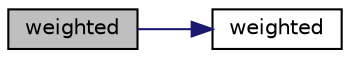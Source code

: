 digraph "weighted"
{
  bgcolor="transparent";
  edge [fontname="Helvetica",fontsize="10",labelfontname="Helvetica",labelfontsize="10"];
  node [fontname="Helvetica",fontsize="10",shape=record];
  rankdir="LR";
  Node1 [label="weighted",height=0.2,width=0.4,color="black", fillcolor="grey75", style="filled", fontcolor="black"];
  Node1 -> Node2 [color="midnightblue",fontsize="10",style="solid",fontname="Helvetica"];
  Node2 [label="weighted",height=0.2,width=0.4,color="black",URL="$a02980.html#aa766f6577ced1335d4b459c31eaa24d0",tooltip="Construct from weights. "];
}
